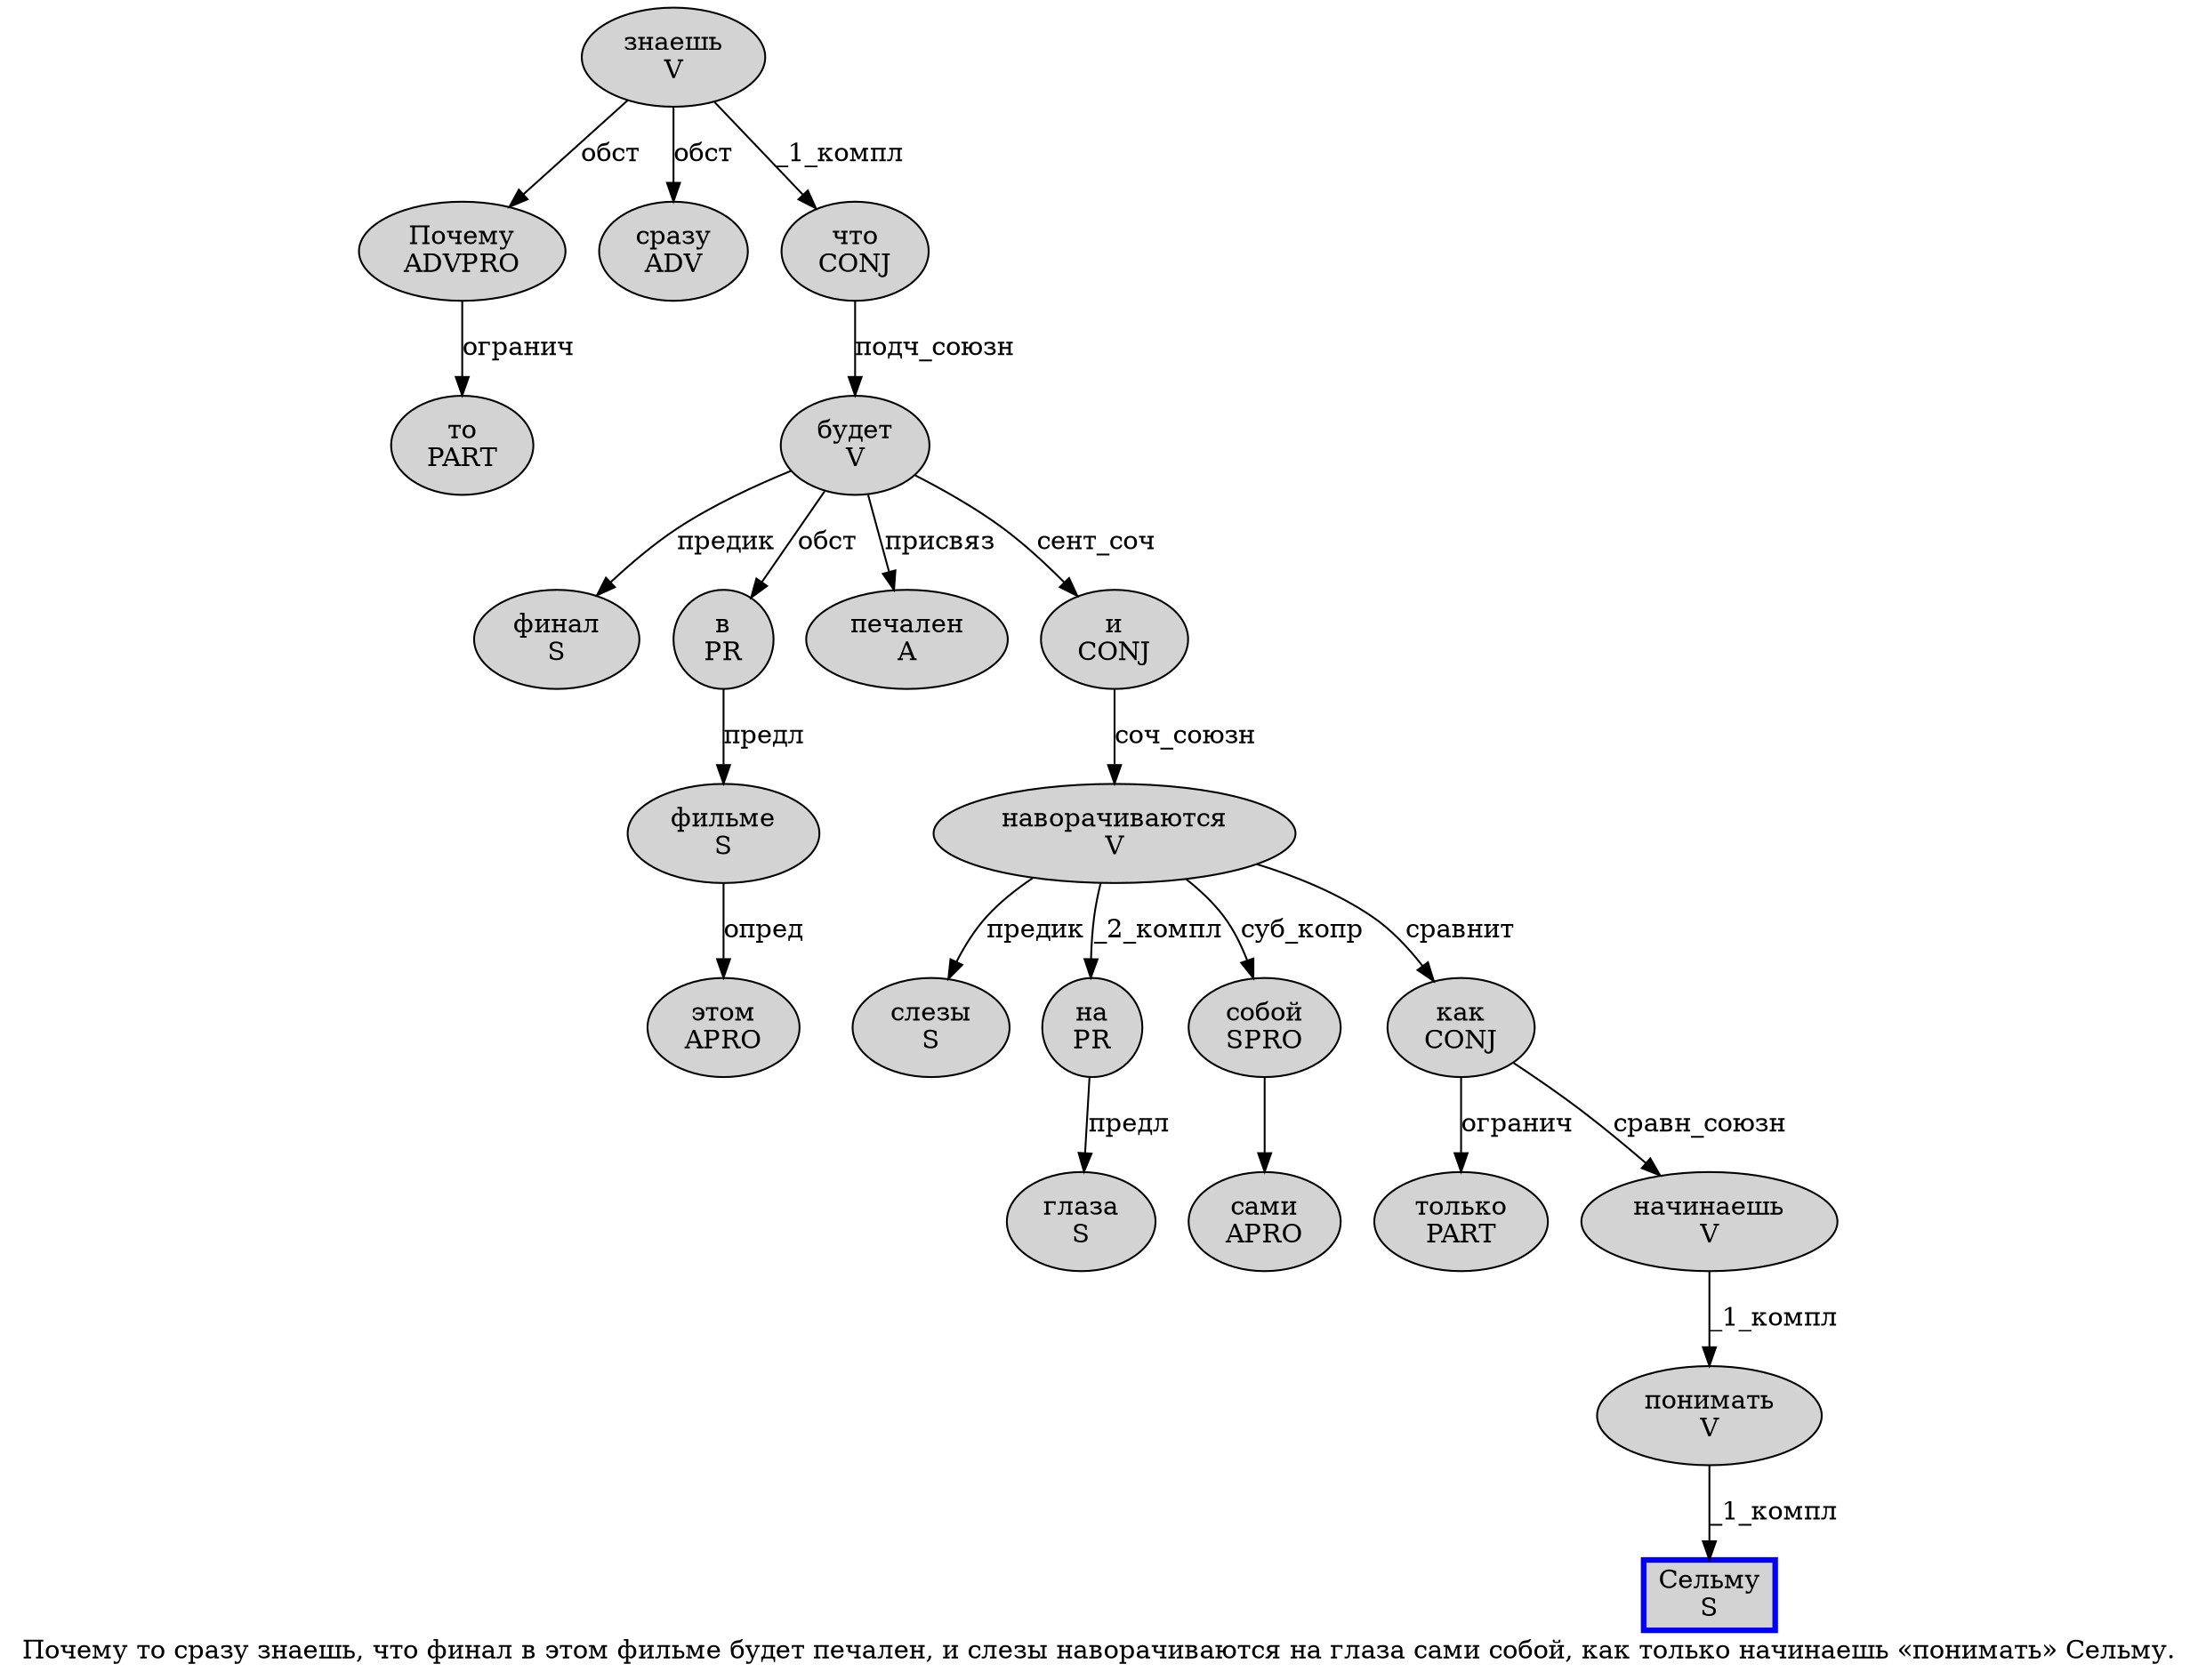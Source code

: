 digraph SENTENCE_306 {
	graph [label="Почему то сразу знаешь, что финал в этом фильме будет печален, и слезы наворачиваются на глаза сами собой, как только начинаешь «понимать» Сельму."]
	node [style=filled]
		0 [label="Почему
ADVPRO" color="" fillcolor=lightgray penwidth=1 shape=ellipse]
		1 [label="то
PART" color="" fillcolor=lightgray penwidth=1 shape=ellipse]
		2 [label="сразу
ADV" color="" fillcolor=lightgray penwidth=1 shape=ellipse]
		3 [label="знаешь
V" color="" fillcolor=lightgray penwidth=1 shape=ellipse]
		5 [label="что
CONJ" color="" fillcolor=lightgray penwidth=1 shape=ellipse]
		6 [label="финал
S" color="" fillcolor=lightgray penwidth=1 shape=ellipse]
		7 [label="в
PR" color="" fillcolor=lightgray penwidth=1 shape=ellipse]
		8 [label="этом
APRO" color="" fillcolor=lightgray penwidth=1 shape=ellipse]
		9 [label="фильме
S" color="" fillcolor=lightgray penwidth=1 shape=ellipse]
		10 [label="будет
V" color="" fillcolor=lightgray penwidth=1 shape=ellipse]
		11 [label="печален
A" color="" fillcolor=lightgray penwidth=1 shape=ellipse]
		13 [label="и
CONJ" color="" fillcolor=lightgray penwidth=1 shape=ellipse]
		14 [label="слезы
S" color="" fillcolor=lightgray penwidth=1 shape=ellipse]
		15 [label="наворачиваются
V" color="" fillcolor=lightgray penwidth=1 shape=ellipse]
		16 [label="на
PR" color="" fillcolor=lightgray penwidth=1 shape=ellipse]
		17 [label="глаза
S" color="" fillcolor=lightgray penwidth=1 shape=ellipse]
		18 [label="сами
APRO" color="" fillcolor=lightgray penwidth=1 shape=ellipse]
		19 [label="собой
SPRO" color="" fillcolor=lightgray penwidth=1 shape=ellipse]
		21 [label="как
CONJ" color="" fillcolor=lightgray penwidth=1 shape=ellipse]
		22 [label="только
PART" color="" fillcolor=lightgray penwidth=1 shape=ellipse]
		23 [label="начинаешь
V" color="" fillcolor=lightgray penwidth=1 shape=ellipse]
		25 [label="понимать
V" color="" fillcolor=lightgray penwidth=1 shape=ellipse]
		27 [label="Сельму
S" color=blue fillcolor=lightgray penwidth=3 shape=box]
			23 -> 25 [label="_1_компл"]
			9 -> 8 [label="опред"]
			10 -> 6 [label="предик"]
			10 -> 7 [label="обст"]
			10 -> 11 [label="присвяз"]
			10 -> 13 [label="сент_соч"]
			3 -> 0 [label="обст"]
			3 -> 2 [label="обст"]
			3 -> 5 [label="_1_компл"]
			15 -> 14 [label="предик"]
			15 -> 16 [label="_2_компл"]
			15 -> 19 [label="суб_копр"]
			15 -> 21 [label="сравнит"]
			7 -> 9 [label="предл"]
			0 -> 1 [label="огранич"]
			21 -> 22 [label="огранич"]
			21 -> 23 [label="сравн_союзн"]
			13 -> 15 [label="соч_союзн"]
			5 -> 10 [label="подч_союзн"]
			19 -> 18
			25 -> 27 [label="_1_компл"]
			16 -> 17 [label="предл"]
}